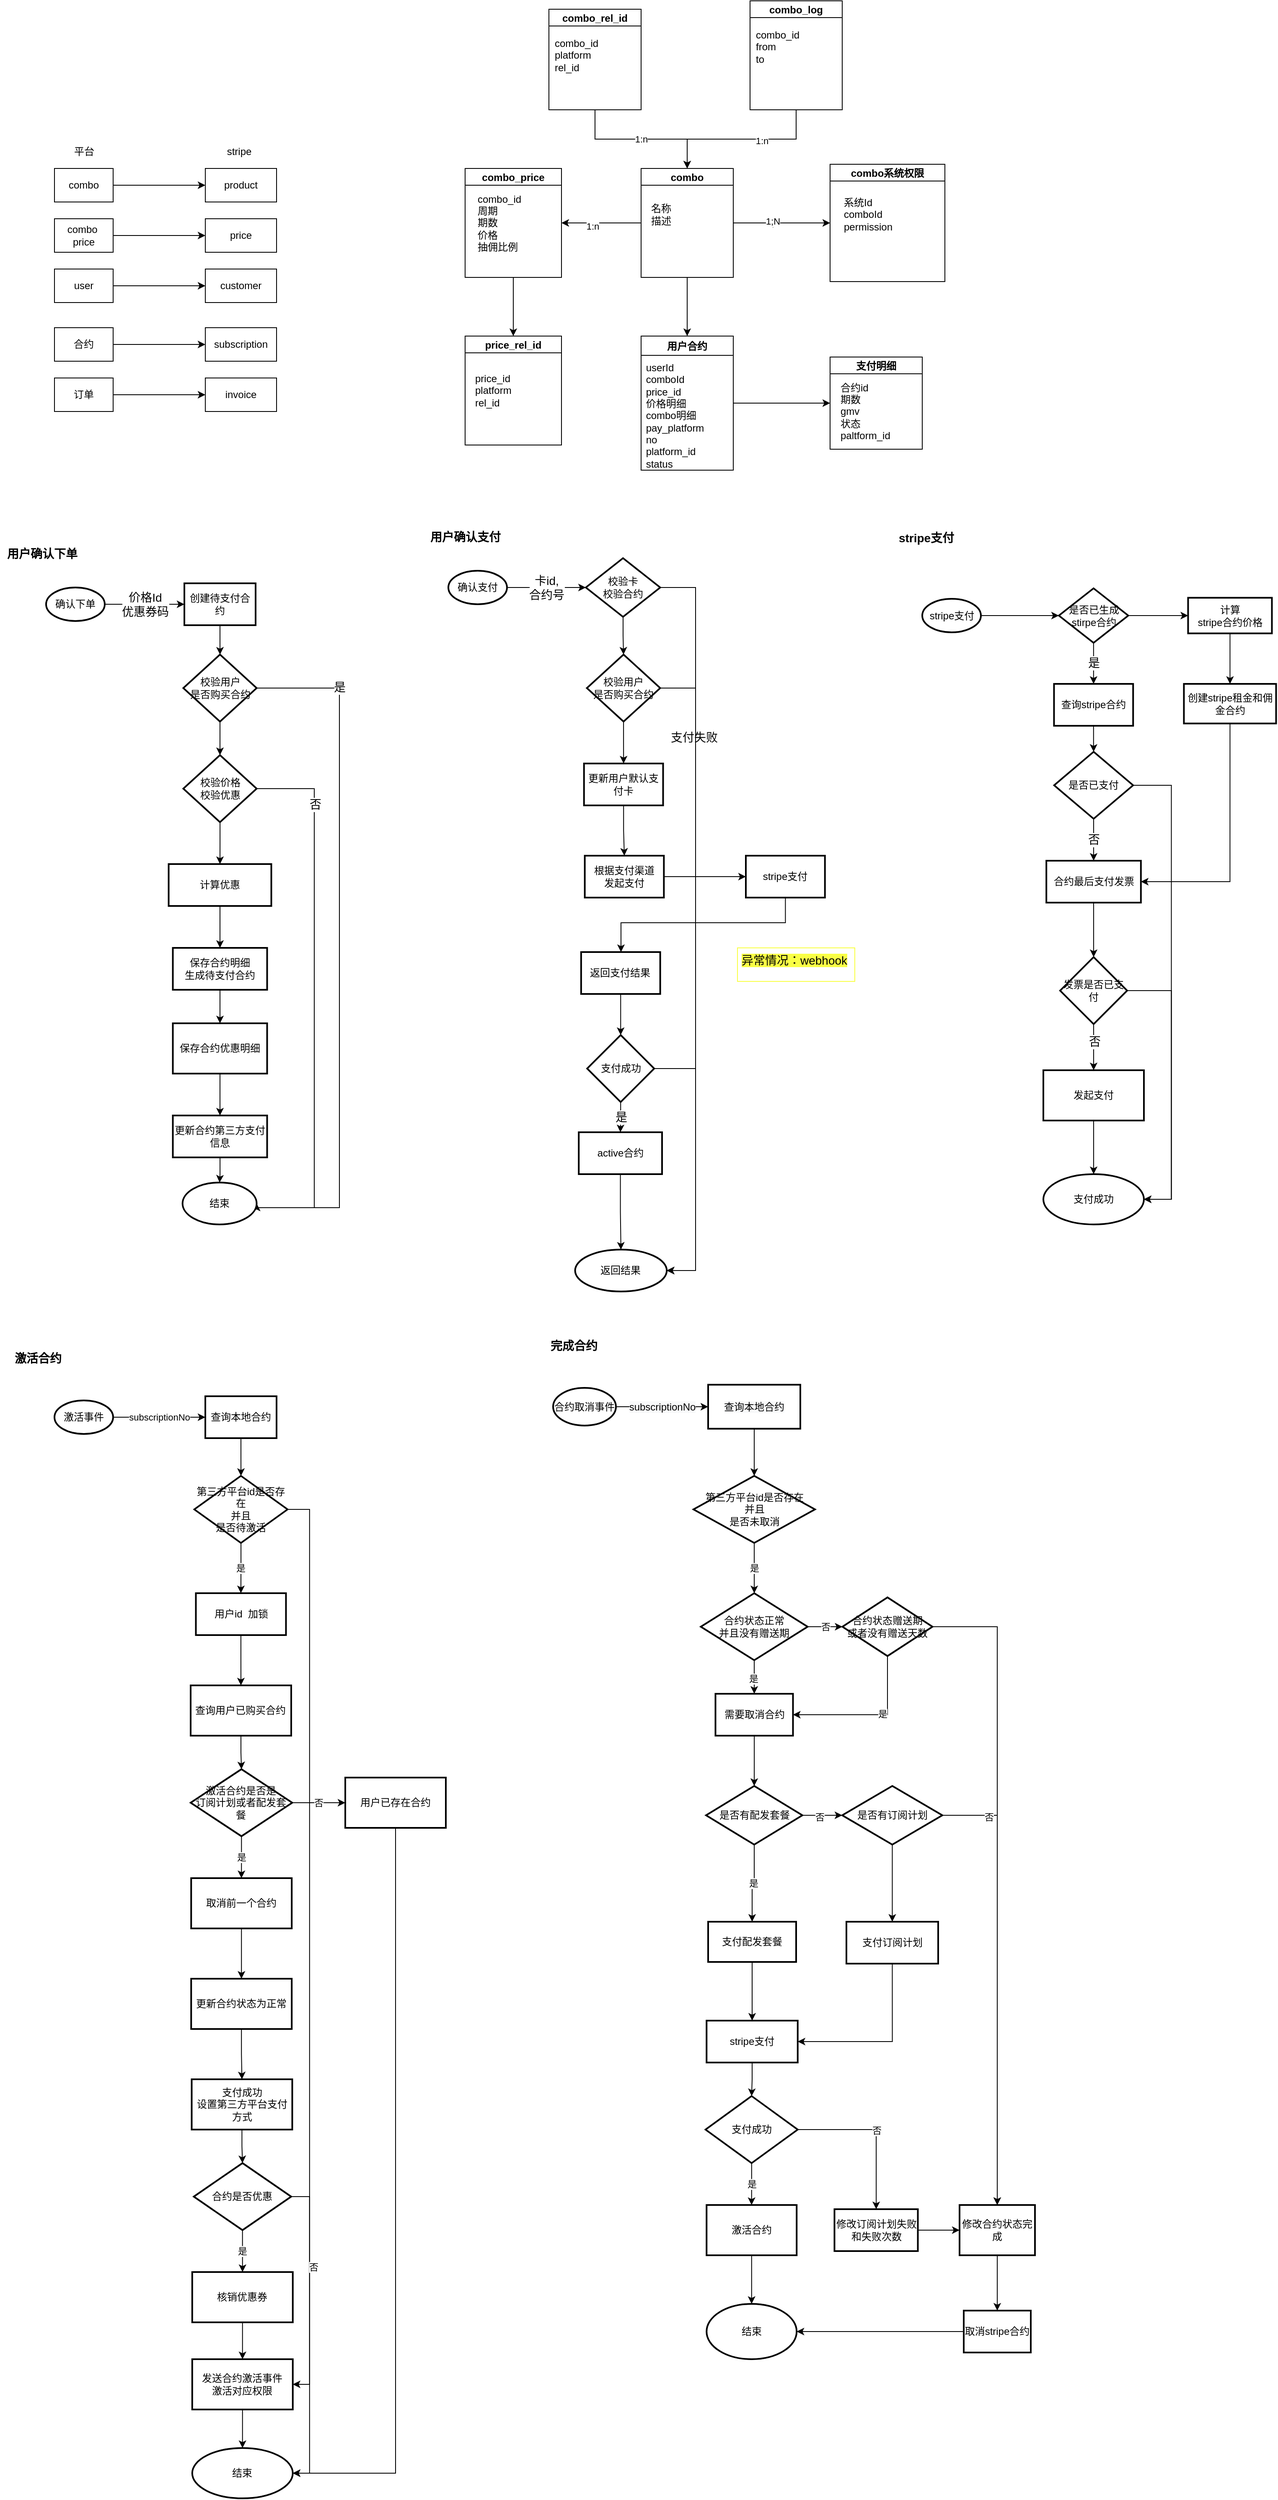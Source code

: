 <mxfile version="15.9.1" type="github">
  <diagram id="LnCz9KPRiTmUn6ycoiQr" name="Page-1">
    <mxGraphModel dx="2702" dy="1973" grid="1" gridSize="10" guides="1" tooltips="1" connect="1" arrows="1" fold="1" page="1" pageScale="1" pageWidth="827" pageHeight="1169" math="0" shadow="0">
      <root>
        <mxCell id="0" />
        <mxCell id="1" parent="0" />
        <mxCell id="yjKaeug779dqm2-OnKIs-48" style="edgeStyle=orthogonalEdgeStyle;rounded=0;orthogonalLoop=1;jettySize=auto;html=1;exitX=1;exitY=0.5;exitDx=0;exitDy=0;entryX=0;entryY=0.5;entryDx=0;entryDy=0;" parent="1" source="sVvuRPS51YxR54ulRC8M-2" target="sVvuRPS51YxR54ulRC8M-5" edge="1">
          <mxGeometry relative="1" as="geometry" />
        </mxCell>
        <mxCell id="sVvuRPS51YxR54ulRC8M-2" value="用户合约" style="swimlane;" parent="1" vertex="1">
          <mxGeometry x="-60" y="-690" width="110" height="160" as="geometry" />
        </mxCell>
        <mxCell id="yjKaeug779dqm2-OnKIs-6" value="&lt;div style=&quot;text-align: left&quot;&gt;&lt;span&gt;userId&lt;/span&gt;&lt;/div&gt;&lt;div style=&quot;text-align: left&quot;&gt;&lt;span&gt;comboId&lt;/span&gt;&lt;/div&gt;&lt;div style=&quot;text-align: left&quot;&gt;&lt;span&gt;price_id&lt;/span&gt;&lt;/div&gt;&lt;div style=&quot;text-align: left&quot;&gt;&lt;span&gt;价格明细&lt;/span&gt;&lt;/div&gt;&lt;div style=&quot;text-align: left&quot;&gt;combo明细&lt;br&gt;pay_platform&lt;br&gt;no&lt;br&gt;platform_id&lt;br&gt;status&lt;/div&gt;" style="text;html=1;align=center;verticalAlign=middle;resizable=0;points=[];autosize=1;strokeColor=none;" parent="sVvuRPS51YxR54ulRC8M-2" vertex="1">
          <mxGeometry y="30" width="80" height="130" as="geometry" />
        </mxCell>
        <mxCell id="sVvuRPS51YxR54ulRC8M-3" value="combo系统权限" style="swimlane;startSize=20;" parent="1" vertex="1">
          <mxGeometry x="165.5" y="-895" width="137" height="140" as="geometry" />
        </mxCell>
        <mxCell id="yjKaeug779dqm2-OnKIs-5" value="系统Id&lt;br&gt;comboId&lt;br&gt;permission" style="text;html=1;align=left;verticalAlign=middle;resizable=0;points=[];autosize=1;strokeColor=none;" parent="sVvuRPS51YxR54ulRC8M-3" vertex="1">
          <mxGeometry x="14.5" y="35" width="70" height="50" as="geometry" />
        </mxCell>
        <mxCell id="yjKaeug779dqm2-OnKIs-47" style="edgeStyle=orthogonalEdgeStyle;rounded=0;orthogonalLoop=1;jettySize=auto;html=1;exitX=1;exitY=0.5;exitDx=0;exitDy=0;entryX=0;entryY=0.5;entryDx=0;entryDy=0;" parent="1" source="sVvuRPS51YxR54ulRC8M-4" target="sVvuRPS51YxR54ulRC8M-3" edge="1">
          <mxGeometry relative="1" as="geometry" />
        </mxCell>
        <mxCell id="yjKaeug779dqm2-OnKIs-63" value="1;1" style="edgeLabel;html=1;align=center;verticalAlign=middle;resizable=0;points=[];" parent="yjKaeug779dqm2-OnKIs-47" vertex="1" connectable="0">
          <mxGeometry x="-0.186" relative="1" as="geometry">
            <mxPoint as="offset" />
          </mxGeometry>
        </mxCell>
        <mxCell id="yjKaeug779dqm2-OnKIs-64" value="1;N" style="edgeLabel;html=1;align=center;verticalAlign=middle;resizable=0;points=[];" parent="yjKaeug779dqm2-OnKIs-47" vertex="1" connectable="0">
          <mxGeometry x="-0.186" y="2" relative="1" as="geometry">
            <mxPoint as="offset" />
          </mxGeometry>
        </mxCell>
        <mxCell id="yjKaeug779dqm2-OnKIs-49" style="edgeStyle=orthogonalEdgeStyle;rounded=0;orthogonalLoop=1;jettySize=auto;html=1;" parent="1" source="sVvuRPS51YxR54ulRC8M-4" target="sVvuRPS51YxR54ulRC8M-2" edge="1">
          <mxGeometry relative="1" as="geometry" />
        </mxCell>
        <mxCell id="yjKaeug779dqm2-OnKIs-50" style="edgeStyle=orthogonalEdgeStyle;rounded=0;orthogonalLoop=1;jettySize=auto;html=1;entryX=1;entryY=0.5;entryDx=0;entryDy=0;" parent="1" source="sVvuRPS51YxR54ulRC8M-4" target="yjKaeug779dqm2-OnKIs-8" edge="1">
          <mxGeometry relative="1" as="geometry" />
        </mxCell>
        <mxCell id="yjKaeug779dqm2-OnKIs-51" value="1:n" style="edgeLabel;html=1;align=center;verticalAlign=middle;resizable=0;points=[];" parent="yjKaeug779dqm2-OnKIs-50" vertex="1" connectable="0">
          <mxGeometry x="0.221" y="4" relative="1" as="geometry">
            <mxPoint as="offset" />
          </mxGeometry>
        </mxCell>
        <mxCell id="sVvuRPS51YxR54ulRC8M-4" value="combo" style="swimlane;startSize=20;" parent="1" vertex="1">
          <mxGeometry x="-60" y="-890" width="110" height="130" as="geometry" />
        </mxCell>
        <mxCell id="yjKaeug779dqm2-OnKIs-2" value="名称&lt;br&gt;描述&lt;br&gt;" style="text;html=1;align=left;verticalAlign=middle;resizable=0;points=[];autosize=1;strokeColor=none;" parent="sVvuRPS51YxR54ulRC8M-4" vertex="1">
          <mxGeometry x="10" y="40" width="40" height="30" as="geometry" />
        </mxCell>
        <mxCell id="sVvuRPS51YxR54ulRC8M-5" value="支付明细" style="swimlane;startSize=20;" parent="1" vertex="1">
          <mxGeometry x="165.5" y="-665" width="110" height="110" as="geometry" />
        </mxCell>
        <mxCell id="yjKaeug779dqm2-OnKIs-10" value="合约id&lt;br&gt;期数&lt;br&gt;gmv&lt;br&gt;状态&lt;br&gt;paltform_id" style="text;html=1;align=left;verticalAlign=middle;resizable=0;points=[];autosize=1;strokeColor=none;" parent="sVvuRPS51YxR54ulRC8M-5" vertex="1">
          <mxGeometry x="10" y="25" width="70" height="80" as="geometry" />
        </mxCell>
        <mxCell id="yjKaeug779dqm2-OnKIs-57" style="edgeStyle=orthogonalEdgeStyle;rounded=0;orthogonalLoop=1;jettySize=auto;html=1;entryX=0.5;entryY=0;entryDx=0;entryDy=0;" parent="1" source="yjKaeug779dqm2-OnKIs-8" target="yjKaeug779dqm2-OnKIs-52" edge="1">
          <mxGeometry relative="1" as="geometry" />
        </mxCell>
        <mxCell id="yjKaeug779dqm2-OnKIs-8" value="combo_price" style="swimlane;startSize=20;" parent="1" vertex="1">
          <mxGeometry x="-270" y="-890" width="115" height="130" as="geometry" />
        </mxCell>
        <mxCell id="yjKaeug779dqm2-OnKIs-9" value="combo_id&lt;br&gt;周期&lt;br&gt;期数&lt;br&gt;价格&lt;br&gt;抽佣比例&lt;br&gt;" style="text;html=1;align=left;verticalAlign=middle;resizable=0;points=[];autosize=1;strokeColor=none;" parent="yjKaeug779dqm2-OnKIs-8" vertex="1">
          <mxGeometry x="12.5" y="25" width="70" height="80" as="geometry" />
        </mxCell>
        <mxCell id="yjKaeug779dqm2-OnKIs-29" value="" style="edgeStyle=orthogonalEdgeStyle;rounded=0;orthogonalLoop=1;jettySize=auto;html=1;" parent="1" source="yjKaeug779dqm2-OnKIs-27" target="yjKaeug779dqm2-OnKIs-28" edge="1">
          <mxGeometry relative="1" as="geometry" />
        </mxCell>
        <mxCell id="yjKaeug779dqm2-OnKIs-27" value="combo" style="whiteSpace=wrap;html=1;" parent="1" vertex="1">
          <mxGeometry x="-760" y="-890" width="70" height="40" as="geometry" />
        </mxCell>
        <mxCell id="yjKaeug779dqm2-OnKIs-28" value="product" style="whiteSpace=wrap;html=1;" parent="1" vertex="1">
          <mxGeometry x="-580" y="-890" width="85" height="40" as="geometry" />
        </mxCell>
        <mxCell id="yjKaeug779dqm2-OnKIs-30" value="" style="edgeStyle=orthogonalEdgeStyle;rounded=0;orthogonalLoop=1;jettySize=auto;html=1;" parent="1" source="yjKaeug779dqm2-OnKIs-31" target="yjKaeug779dqm2-OnKIs-32" edge="1">
          <mxGeometry relative="1" as="geometry" />
        </mxCell>
        <mxCell id="yjKaeug779dqm2-OnKIs-31" value="combo&amp;nbsp; price" style="whiteSpace=wrap;html=1;" parent="1" vertex="1">
          <mxGeometry x="-760" y="-830" width="70" height="40" as="geometry" />
        </mxCell>
        <mxCell id="yjKaeug779dqm2-OnKIs-32" value="price" style="whiteSpace=wrap;html=1;" parent="1" vertex="1">
          <mxGeometry x="-580" y="-830" width="85" height="40" as="geometry" />
        </mxCell>
        <mxCell id="yjKaeug779dqm2-OnKIs-33" value="" style="edgeStyle=orthogonalEdgeStyle;rounded=0;orthogonalLoop=1;jettySize=auto;html=1;" parent="1" source="yjKaeug779dqm2-OnKIs-34" target="yjKaeug779dqm2-OnKIs-35" edge="1">
          <mxGeometry relative="1" as="geometry" />
        </mxCell>
        <mxCell id="yjKaeug779dqm2-OnKIs-34" value="user" style="whiteSpace=wrap;html=1;" parent="1" vertex="1">
          <mxGeometry x="-760" y="-770" width="70" height="40" as="geometry" />
        </mxCell>
        <mxCell id="yjKaeug779dqm2-OnKIs-35" value="customer" style="whiteSpace=wrap;html=1;" parent="1" vertex="1">
          <mxGeometry x="-580" y="-770" width="85" height="40" as="geometry" />
        </mxCell>
        <mxCell id="yjKaeug779dqm2-OnKIs-36" value="" style="edgeStyle=orthogonalEdgeStyle;rounded=0;orthogonalLoop=1;jettySize=auto;html=1;" parent="1" source="yjKaeug779dqm2-OnKIs-37" target="yjKaeug779dqm2-OnKIs-38" edge="1">
          <mxGeometry relative="1" as="geometry" />
        </mxCell>
        <mxCell id="yjKaeug779dqm2-OnKIs-37" value="合约" style="whiteSpace=wrap;html=1;" parent="1" vertex="1">
          <mxGeometry x="-760" y="-700" width="70" height="40" as="geometry" />
        </mxCell>
        <mxCell id="yjKaeug779dqm2-OnKIs-38" value="subscription" style="whiteSpace=wrap;html=1;" parent="1" vertex="1">
          <mxGeometry x="-580" y="-700" width="85" height="40" as="geometry" />
        </mxCell>
        <mxCell id="yjKaeug779dqm2-OnKIs-39" value="" style="edgeStyle=orthogonalEdgeStyle;rounded=0;orthogonalLoop=1;jettySize=auto;html=1;" parent="1" source="yjKaeug779dqm2-OnKIs-40" target="yjKaeug779dqm2-OnKIs-41" edge="1">
          <mxGeometry relative="1" as="geometry" />
        </mxCell>
        <mxCell id="yjKaeug779dqm2-OnKIs-40" value="订单" style="whiteSpace=wrap;html=1;" parent="1" vertex="1">
          <mxGeometry x="-760" y="-640" width="70" height="40" as="geometry" />
        </mxCell>
        <mxCell id="yjKaeug779dqm2-OnKIs-41" value="invoice" style="whiteSpace=wrap;html=1;" parent="1" vertex="1">
          <mxGeometry x="-580" y="-640" width="85" height="40" as="geometry" />
        </mxCell>
        <mxCell id="yjKaeug779dqm2-OnKIs-42" value="平台" style="text;html=1;align=center;verticalAlign=middle;resizable=0;points=[];autosize=1;strokeColor=none;" parent="1" vertex="1">
          <mxGeometry x="-745" y="-920" width="40" height="20" as="geometry" />
        </mxCell>
        <mxCell id="yjKaeug779dqm2-OnKIs-43" value="stripe" style="text;html=1;align=center;verticalAlign=middle;resizable=0;points=[];autosize=1;strokeColor=none;" parent="1" vertex="1">
          <mxGeometry x="-560" y="-920" width="40" height="20" as="geometry" />
        </mxCell>
        <mxCell id="yjKaeug779dqm2-OnKIs-52" value="price_rel_id" style="swimlane;startSize=20;" parent="1" vertex="1">
          <mxGeometry x="-270" y="-690" width="115" height="130" as="geometry" />
        </mxCell>
        <mxCell id="yjKaeug779dqm2-OnKIs-53" value="price_id&lt;br&gt;platform&lt;br&gt;rel_id" style="text;html=1;align=left;verticalAlign=middle;resizable=0;points=[];autosize=1;strokeColor=none;" parent="yjKaeug779dqm2-OnKIs-52" vertex="1">
          <mxGeometry x="10" y="40" width="60" height="50" as="geometry" />
        </mxCell>
        <mxCell id="yjKaeug779dqm2-OnKIs-58" value="1:n" style="edgeStyle=orthogonalEdgeStyle;rounded=0;orthogonalLoop=1;jettySize=auto;html=1;exitX=0.5;exitY=1;exitDx=0;exitDy=0;entryX=0.5;entryY=0;entryDx=0;entryDy=0;" parent="1" source="yjKaeug779dqm2-OnKIs-54" target="sVvuRPS51YxR54ulRC8M-4" edge="1">
          <mxGeometry relative="1" as="geometry" />
        </mxCell>
        <mxCell id="yjKaeug779dqm2-OnKIs-54" value="combo_rel_id" style="swimlane;startSize=20;" parent="1" vertex="1">
          <mxGeometry x="-170" y="-1080" width="110" height="120" as="geometry" />
        </mxCell>
        <mxCell id="yjKaeug779dqm2-OnKIs-55" value="combo_id&lt;br&gt;platform&lt;br&gt;rel_id" style="text;html=1;align=left;verticalAlign=middle;resizable=0;points=[];autosize=1;strokeColor=none;" parent="yjKaeug779dqm2-OnKIs-54" vertex="1">
          <mxGeometry x="5" y="30" width="70" height="50" as="geometry" />
        </mxCell>
        <mxCell id="yjKaeug779dqm2-OnKIs-61" style="edgeStyle=orthogonalEdgeStyle;rounded=0;orthogonalLoop=1;jettySize=auto;html=1;exitX=0.5;exitY=1;exitDx=0;exitDy=0;entryX=0.5;entryY=0;entryDx=0;entryDy=0;" parent="1" source="yjKaeug779dqm2-OnKIs-59" target="sVvuRPS51YxR54ulRC8M-4" edge="1">
          <mxGeometry relative="1" as="geometry" />
        </mxCell>
        <mxCell id="yjKaeug779dqm2-OnKIs-62" value="1:n" style="edgeLabel;html=1;align=center;verticalAlign=middle;resizable=0;points=[];" parent="yjKaeug779dqm2-OnKIs-61" vertex="1" connectable="0">
          <mxGeometry x="-0.24" y="2" relative="1" as="geometry">
            <mxPoint as="offset" />
          </mxGeometry>
        </mxCell>
        <mxCell id="yjKaeug779dqm2-OnKIs-59" value="combo_log" style="swimlane;startSize=20;" parent="1" vertex="1">
          <mxGeometry x="70" y="-1090" width="110" height="130" as="geometry" />
        </mxCell>
        <mxCell id="yjKaeug779dqm2-OnKIs-60" value="combo_id&lt;br&gt;from&lt;br&gt;to" style="text;html=1;align=left;verticalAlign=middle;resizable=0;points=[];autosize=1;strokeColor=none;" parent="yjKaeug779dqm2-OnKIs-59" vertex="1">
          <mxGeometry x="5" y="30" width="70" height="50" as="geometry" />
        </mxCell>
        <mxCell id="gQ9e6RJ-nowYOAhNkG7h-9" value="价格Id&lt;br&gt;优惠券码" style="edgeStyle=orthogonalEdgeStyle;rounded=0;orthogonalLoop=1;jettySize=auto;html=1;fontSize=14;" parent="1" source="gQ9e6RJ-nowYOAhNkG7h-2" target="gQ9e6RJ-nowYOAhNkG7h-8" edge="1">
          <mxGeometry relative="1" as="geometry" />
        </mxCell>
        <mxCell id="gQ9e6RJ-nowYOAhNkG7h-2" value="确认下单" style="strokeWidth=2;html=1;shape=mxgraph.flowchart.start_1;whiteSpace=wrap;direction=west;" parent="1" vertex="1">
          <mxGeometry x="-770" y="-390" width="70" height="40" as="geometry" />
        </mxCell>
        <mxCell id="gQ9e6RJ-nowYOAhNkG7h-3" value="&lt;b&gt;&lt;font style=&quot;font-size: 14px&quot;&gt;用户确认下单&lt;/font&gt;&lt;/b&gt;" style="text;html=1;align=center;verticalAlign=middle;resizable=0;points=[];autosize=1;strokeColor=none;fillColor=none;" parent="1" vertex="1">
          <mxGeometry x="-825" y="-440" width="100" height="20" as="geometry" />
        </mxCell>
        <mxCell id="gQ9e6RJ-nowYOAhNkG7h-11" value="" style="edgeStyle=orthogonalEdgeStyle;rounded=0;orthogonalLoop=1;jettySize=auto;html=1;fontSize=14;" parent="1" source="gQ9e6RJ-nowYOAhNkG7h-8" target="gQ9e6RJ-nowYOAhNkG7h-10" edge="1">
          <mxGeometry relative="1" as="geometry" />
        </mxCell>
        <mxCell id="gQ9e6RJ-nowYOAhNkG7h-8" value="创建待支付合约" style="whiteSpace=wrap;html=1;strokeWidth=2;" parent="1" vertex="1">
          <mxGeometry x="-605" y="-395" width="85" height="50" as="geometry" />
        </mxCell>
        <mxCell id="gQ9e6RJ-nowYOAhNkG7h-23" value="" style="edgeStyle=orthogonalEdgeStyle;rounded=0;orthogonalLoop=1;jettySize=auto;html=1;fontSize=14;" parent="1" source="gQ9e6RJ-nowYOAhNkG7h-10" target="gQ9e6RJ-nowYOAhNkG7h-22" edge="1">
          <mxGeometry relative="1" as="geometry" />
        </mxCell>
        <mxCell id="gQ9e6RJ-nowYOAhNkG7h-51" style="edgeStyle=orthogonalEdgeStyle;rounded=0;orthogonalLoop=1;jettySize=auto;html=1;exitX=1;exitY=0.5;exitDx=0;exitDy=0;entryX=1;entryY=0.5;entryDx=0;entryDy=0;fontSize=14;" parent="1" source="gQ9e6RJ-nowYOAhNkG7h-10" target="gQ9e6RJ-nowYOAhNkG7h-40" edge="1">
          <mxGeometry relative="1" as="geometry">
            <Array as="points">
              <mxPoint x="-420" y="-270" />
              <mxPoint x="-420" y="350" />
            </Array>
          </mxGeometry>
        </mxCell>
        <mxCell id="gQ9e6RJ-nowYOAhNkG7h-52" value="是" style="edgeLabel;html=1;align=center;verticalAlign=middle;resizable=0;points=[];fontSize=14;" parent="gQ9e6RJ-nowYOAhNkG7h-51" vertex="1" connectable="0">
          <mxGeometry x="-0.762" y="1" relative="1" as="geometry">
            <mxPoint as="offset" />
          </mxGeometry>
        </mxCell>
        <mxCell id="gQ9e6RJ-nowYOAhNkG7h-10" value="校验用户&lt;br&gt;是否购买合约" style="rhombus;whiteSpace=wrap;html=1;strokeWidth=2;" parent="1" vertex="1">
          <mxGeometry x="-606.25" y="-310" width="87.5" height="80" as="geometry" />
        </mxCell>
        <mxCell id="gQ9e6RJ-nowYOAhNkG7h-24" style="edgeStyle=orthogonalEdgeStyle;rounded=0;orthogonalLoop=1;jettySize=auto;html=1;exitX=1;exitY=0.5;exitDx=0;exitDy=0;entryX=1;entryY=0.5;entryDx=0;entryDy=0;fontSize=14;" parent="1" source="gQ9e6RJ-nowYOAhNkG7h-22" target="gQ9e6RJ-nowYOAhNkG7h-40" edge="1">
          <mxGeometry relative="1" as="geometry">
            <Array as="points">
              <mxPoint x="-450" y="-150" />
              <mxPoint x="-450" y="350" />
            </Array>
          </mxGeometry>
        </mxCell>
        <mxCell id="gQ9e6RJ-nowYOAhNkG7h-25" value="否" style="edgeLabel;html=1;align=center;verticalAlign=middle;resizable=0;points=[];fontSize=14;" parent="gQ9e6RJ-nowYOAhNkG7h-24" vertex="1" connectable="0">
          <mxGeometry x="-0.728" y="1" relative="1" as="geometry">
            <mxPoint as="offset" />
          </mxGeometry>
        </mxCell>
        <mxCell id="gQ9e6RJ-nowYOAhNkG7h-27" value="" style="edgeStyle=orthogonalEdgeStyle;rounded=0;orthogonalLoop=1;jettySize=auto;html=1;fontSize=14;entryX=0.5;entryY=0;entryDx=0;entryDy=0;" parent="1" source="gQ9e6RJ-nowYOAhNkG7h-22" target="gQ9e6RJ-nowYOAhNkG7h-30" edge="1">
          <mxGeometry relative="1" as="geometry">
            <mxPoint x="-562.4" y="-79.909" as="targetPoint" />
          </mxGeometry>
        </mxCell>
        <mxCell id="gQ9e6RJ-nowYOAhNkG7h-22" value="校验价格&lt;br&gt;校验优惠" style="rhombus;whiteSpace=wrap;html=1;strokeWidth=2;" parent="1" vertex="1">
          <mxGeometry x="-606.25" y="-190" width="87.5" height="80" as="geometry" />
        </mxCell>
        <mxCell id="gQ9e6RJ-nowYOAhNkG7h-33" value="" style="edgeStyle=orthogonalEdgeStyle;rounded=0;orthogonalLoop=1;jettySize=auto;html=1;fontSize=14;" parent="1" source="gQ9e6RJ-nowYOAhNkG7h-30" target="gQ9e6RJ-nowYOAhNkG7h-32" edge="1">
          <mxGeometry relative="1" as="geometry" />
        </mxCell>
        <mxCell id="gQ9e6RJ-nowYOAhNkG7h-30" value="计算优惠" style="whiteSpace=wrap;html=1;strokeWidth=2;" parent="1" vertex="1">
          <mxGeometry x="-623.75" y="-60" width="122.5" height="50" as="geometry" />
        </mxCell>
        <mxCell id="gQ9e6RJ-nowYOAhNkG7h-35" value="" style="edgeStyle=orthogonalEdgeStyle;rounded=0;orthogonalLoop=1;jettySize=auto;html=1;fontSize=14;" parent="1" source="gQ9e6RJ-nowYOAhNkG7h-32" target="gQ9e6RJ-nowYOAhNkG7h-34" edge="1">
          <mxGeometry relative="1" as="geometry" />
        </mxCell>
        <mxCell id="gQ9e6RJ-nowYOAhNkG7h-32" value="保存合约明细&lt;br&gt;生成待支付合约" style="whiteSpace=wrap;html=1;strokeWidth=2;" parent="1" vertex="1">
          <mxGeometry x="-618.75" y="40" width="112.5" height="50" as="geometry" />
        </mxCell>
        <mxCell id="gQ9e6RJ-nowYOAhNkG7h-44" style="edgeStyle=orthogonalEdgeStyle;rounded=0;orthogonalLoop=1;jettySize=auto;html=1;fontSize=14;" parent="1" source="gQ9e6RJ-nowYOAhNkG7h-34" target="gQ9e6RJ-nowYOAhNkG7h-38" edge="1">
          <mxGeometry relative="1" as="geometry" />
        </mxCell>
        <mxCell id="gQ9e6RJ-nowYOAhNkG7h-34" value="保存合约优惠明细" style="whiteSpace=wrap;html=1;strokeWidth=2;" parent="1" vertex="1">
          <mxGeometry x="-618.75" y="130" width="112.5" height="60" as="geometry" />
        </mxCell>
        <mxCell id="gQ9e6RJ-nowYOAhNkG7h-41" value="" style="edgeStyle=orthogonalEdgeStyle;rounded=0;orthogonalLoop=1;jettySize=auto;html=1;fontSize=14;" parent="1" source="gQ9e6RJ-nowYOAhNkG7h-38" target="gQ9e6RJ-nowYOAhNkG7h-40" edge="1">
          <mxGeometry relative="1" as="geometry" />
        </mxCell>
        <mxCell id="gQ9e6RJ-nowYOAhNkG7h-38" value="更新合约第三方支付信息" style="whiteSpace=wrap;html=1;strokeWidth=2;" parent="1" vertex="1">
          <mxGeometry x="-618.75" y="240" width="112.5" height="50" as="geometry" />
        </mxCell>
        <mxCell id="gQ9e6RJ-nowYOAhNkG7h-40" value="结束" style="ellipse;whiteSpace=wrap;html=1;strokeWidth=2;" parent="1" vertex="1">
          <mxGeometry x="-607.19" y="320" width="88.44" height="50" as="geometry" />
        </mxCell>
        <mxCell id="gQ9e6RJ-nowYOAhNkG7h-45" value="&lt;b&gt;&lt;font style=&quot;font-size: 14px&quot;&gt;用户确认支付&lt;/font&gt;&lt;/b&gt;" style="text;html=1;align=center;verticalAlign=middle;resizable=0;points=[];autosize=1;strokeColor=none;fillColor=none;" parent="1" vertex="1">
          <mxGeometry x="-320" y="-460" width="100" height="20" as="geometry" />
        </mxCell>
        <mxCell id="gQ9e6RJ-nowYOAhNkG7h-48" value="卡id,&lt;br&gt;合约号" style="edgeStyle=orthogonalEdgeStyle;rounded=0;orthogonalLoop=1;jettySize=auto;html=1;fontSize=14;" parent="1" source="gQ9e6RJ-nowYOAhNkG7h-46" target="gQ9e6RJ-nowYOAhNkG7h-47" edge="1">
          <mxGeometry relative="1" as="geometry" />
        </mxCell>
        <mxCell id="gQ9e6RJ-nowYOAhNkG7h-46" value="确认支付" style="strokeWidth=2;html=1;shape=mxgraph.flowchart.start_1;whiteSpace=wrap;direction=west;" parent="1" vertex="1">
          <mxGeometry x="-290" y="-410" width="70" height="40" as="geometry" />
        </mxCell>
        <mxCell id="gQ9e6RJ-nowYOAhNkG7h-106" value="" style="edgeStyle=orthogonalEdgeStyle;rounded=0;orthogonalLoop=1;jettySize=auto;html=1;fontSize=14;" parent="1" source="gQ9e6RJ-nowYOAhNkG7h-47" target="gQ9e6RJ-nowYOAhNkG7h-55" edge="1">
          <mxGeometry relative="1" as="geometry" />
        </mxCell>
        <mxCell id="gQ9e6RJ-nowYOAhNkG7h-121" style="edgeStyle=orthogonalEdgeStyle;rounded=0;orthogonalLoop=1;jettySize=auto;html=1;exitX=1;exitY=0.5;exitDx=0;exitDy=0;entryX=1;entryY=0.5;entryDx=0;entryDy=0;fontSize=14;" parent="1" source="gQ9e6RJ-nowYOAhNkG7h-47" target="gQ9e6RJ-nowYOAhNkG7h-116" edge="1">
          <mxGeometry relative="1" as="geometry">
            <Array as="points">
              <mxPoint x="5" y="-390" />
              <mxPoint x="5" y="425" />
            </Array>
          </mxGeometry>
        </mxCell>
        <mxCell id="gQ9e6RJ-nowYOAhNkG7h-122" value="支付失败" style="edgeLabel;html=1;align=center;verticalAlign=middle;resizable=0;points=[];fontSize=14;" parent="gQ9e6RJ-nowYOAhNkG7h-121" vertex="1" connectable="0">
          <mxGeometry x="-0.505" y="-2" relative="1" as="geometry">
            <mxPoint as="offset" />
          </mxGeometry>
        </mxCell>
        <mxCell id="gQ9e6RJ-nowYOAhNkG7h-47" value="校验卡&lt;br&gt;校验合约" style="rhombus;whiteSpace=wrap;html=1;strokeWidth=2;" parent="1" vertex="1">
          <mxGeometry x="-125.94" y="-425" width="88.75" height="70" as="geometry" />
        </mxCell>
        <mxCell id="gQ9e6RJ-nowYOAhNkG7h-57" value="" style="edgeStyle=orthogonalEdgeStyle;rounded=0;orthogonalLoop=1;jettySize=auto;html=1;fontSize=14;" parent="1" source="gQ9e6RJ-nowYOAhNkG7h-53" target="gQ9e6RJ-nowYOAhNkG7h-56" edge="1">
          <mxGeometry relative="1" as="geometry" />
        </mxCell>
        <mxCell id="gQ9e6RJ-nowYOAhNkG7h-53" value="更新用户默认支付卡" style="whiteSpace=wrap;html=1;strokeWidth=2;" parent="1" vertex="1">
          <mxGeometry x="-128.13" y="-180" width="94.38" height="50" as="geometry" />
        </mxCell>
        <mxCell id="gQ9e6RJ-nowYOAhNkG7h-107" value="" style="edgeStyle=orthogonalEdgeStyle;rounded=0;orthogonalLoop=1;jettySize=auto;html=1;fontSize=14;" parent="1" source="gQ9e6RJ-nowYOAhNkG7h-55" target="gQ9e6RJ-nowYOAhNkG7h-53" edge="1">
          <mxGeometry relative="1" as="geometry" />
        </mxCell>
        <mxCell id="gQ9e6RJ-nowYOAhNkG7h-123" style="edgeStyle=orthogonalEdgeStyle;rounded=0;orthogonalLoop=1;jettySize=auto;html=1;exitX=1;exitY=0.5;exitDx=0;exitDy=0;entryX=1;entryY=0.5;entryDx=0;entryDy=0;fontSize=14;" parent="1" source="gQ9e6RJ-nowYOAhNkG7h-55" target="gQ9e6RJ-nowYOAhNkG7h-116" edge="1">
          <mxGeometry relative="1" as="geometry">
            <Array as="points">
              <mxPoint x="5" y="-270" />
              <mxPoint x="5" y="425" />
            </Array>
          </mxGeometry>
        </mxCell>
        <mxCell id="gQ9e6RJ-nowYOAhNkG7h-55" value="校验用户&lt;br&gt;是否购买合约" style="rhombus;whiteSpace=wrap;html=1;strokeWidth=2;" parent="1" vertex="1">
          <mxGeometry x="-124.69" y="-310" width="87.5" height="80" as="geometry" />
        </mxCell>
        <mxCell id="gQ9e6RJ-nowYOAhNkG7h-63" value="" style="edgeStyle=orthogonalEdgeStyle;rounded=0;orthogonalLoop=1;jettySize=auto;html=1;fontSize=14;entryX=0;entryY=0.5;entryDx=0;entryDy=0;" parent="1" source="gQ9e6RJ-nowYOAhNkG7h-56" target="gQ9e6RJ-nowYOAhNkG7h-58" edge="1">
          <mxGeometry relative="1" as="geometry">
            <mxPoint x="45" y="-45" as="targetPoint" />
          </mxGeometry>
        </mxCell>
        <mxCell id="gQ9e6RJ-nowYOAhNkG7h-56" value="根据支付渠道&lt;br&gt;发起支付" style="whiteSpace=wrap;html=1;strokeWidth=2;" parent="1" vertex="1">
          <mxGeometry x="-127.19" y="-70" width="94.38" height="50" as="geometry" />
        </mxCell>
        <mxCell id="gQ9e6RJ-nowYOAhNkG7h-109" value="" style="edgeStyle=orthogonalEdgeStyle;rounded=0;orthogonalLoop=1;jettySize=auto;html=1;fontSize=14;" parent="1" source="gQ9e6RJ-nowYOAhNkG7h-58" target="gQ9e6RJ-nowYOAhNkG7h-108" edge="1">
          <mxGeometry relative="1" as="geometry">
            <Array as="points">
              <mxPoint x="112" y="10" />
              <mxPoint x="-84" y="10" />
            </Array>
          </mxGeometry>
        </mxCell>
        <mxCell id="gQ9e6RJ-nowYOAhNkG7h-58" value="stripe支付" style="whiteSpace=wrap;html=1;strokeWidth=2;" parent="1" vertex="1">
          <mxGeometry x="65" y="-70" width="94.38" height="50" as="geometry" />
        </mxCell>
        <mxCell id="gQ9e6RJ-nowYOAhNkG7h-81" value="是" style="edgeStyle=orthogonalEdgeStyle;rounded=0;orthogonalLoop=1;jettySize=auto;html=1;fontSize=14;entryX=0.5;entryY=0;entryDx=0;entryDy=0;" parent="1" source="gQ9e6RJ-nowYOAhNkG7h-76" target="gQ9e6RJ-nowYOAhNkG7h-82" edge="1">
          <mxGeometry relative="1" as="geometry">
            <mxPoint x="479.915" y="-244" as="targetPoint" />
          </mxGeometry>
        </mxCell>
        <mxCell id="gQ9e6RJ-nowYOAhNkG7h-101" value="" style="edgeStyle=orthogonalEdgeStyle;rounded=0;orthogonalLoop=1;jettySize=auto;html=1;fontSize=14;" parent="1" source="gQ9e6RJ-nowYOAhNkG7h-76" target="gQ9e6RJ-nowYOAhNkG7h-100" edge="1">
          <mxGeometry relative="1" as="geometry" />
        </mxCell>
        <mxCell id="gQ9e6RJ-nowYOAhNkG7h-76" value="是否已生成&lt;br&gt;stirpe合约" style="rhombus;whiteSpace=wrap;html=1;strokeWidth=2;" parent="1" vertex="1">
          <mxGeometry x="438.51" y="-389" width="82.81" height="65" as="geometry" />
        </mxCell>
        <mxCell id="gQ9e6RJ-nowYOAhNkG7h-86" value="" style="edgeStyle=orthogonalEdgeStyle;rounded=0;orthogonalLoop=1;jettySize=auto;html=1;fontSize=14;" parent="1" source="gQ9e6RJ-nowYOAhNkG7h-82" target="gQ9e6RJ-nowYOAhNkG7h-85" edge="1">
          <mxGeometry relative="1" as="geometry" />
        </mxCell>
        <mxCell id="gQ9e6RJ-nowYOAhNkG7h-82" value="查询stripe合约" style="whiteSpace=wrap;html=1;strokeWidth=2;" parent="1" vertex="1">
          <mxGeometry x="432.73" y="-275" width="94.38" height="50" as="geometry" />
        </mxCell>
        <mxCell id="gQ9e6RJ-nowYOAhNkG7h-88" value="否" style="edgeStyle=orthogonalEdgeStyle;rounded=0;orthogonalLoop=1;jettySize=auto;html=1;fontSize=14;" parent="1" source="gQ9e6RJ-nowYOAhNkG7h-85" target="gQ9e6RJ-nowYOAhNkG7h-87" edge="1">
          <mxGeometry relative="1" as="geometry" />
        </mxCell>
        <mxCell id="gQ9e6RJ-nowYOAhNkG7h-104" style="edgeStyle=orthogonalEdgeStyle;rounded=0;orthogonalLoop=1;jettySize=auto;html=1;exitX=1;exitY=0.5;exitDx=0;exitDy=0;entryX=1;entryY=0.5;entryDx=0;entryDy=0;fontSize=14;" parent="1" source="gQ9e6RJ-nowYOAhNkG7h-85" edge="1">
          <mxGeometry relative="1" as="geometry">
            <mxPoint x="539.91" y="340" as="targetPoint" />
            <Array as="points">
              <mxPoint x="572.73" y="-154" />
              <mxPoint x="572.73" y="340" />
            </Array>
          </mxGeometry>
        </mxCell>
        <mxCell id="gQ9e6RJ-nowYOAhNkG7h-85" value="是否已支付" style="rhombus;whiteSpace=wrap;html=1;strokeWidth=2;" parent="1" vertex="1">
          <mxGeometry x="432.89" y="-194" width="94.22" height="80" as="geometry" />
        </mxCell>
        <mxCell id="gQ9e6RJ-nowYOAhNkG7h-90" value="" style="edgeStyle=orthogonalEdgeStyle;rounded=0;orthogonalLoop=1;jettySize=auto;html=1;fontSize=14;" parent="1" source="gQ9e6RJ-nowYOAhNkG7h-87" target="gQ9e6RJ-nowYOAhNkG7h-89" edge="1">
          <mxGeometry relative="1" as="geometry" />
        </mxCell>
        <mxCell id="gQ9e6RJ-nowYOAhNkG7h-87" value="合约最后支付发票" style="whiteSpace=wrap;html=1;strokeWidth=2;" parent="1" vertex="1">
          <mxGeometry x="423.59" y="-64" width="112.82" height="50" as="geometry" />
        </mxCell>
        <mxCell id="gQ9e6RJ-nowYOAhNkG7h-92" value="" style="edgeStyle=orthogonalEdgeStyle;rounded=0;orthogonalLoop=1;jettySize=auto;html=1;fontSize=14;" parent="1" source="gQ9e6RJ-nowYOAhNkG7h-89" target="gQ9e6RJ-nowYOAhNkG7h-91" edge="1">
          <mxGeometry relative="1" as="geometry" />
        </mxCell>
        <mxCell id="gQ9e6RJ-nowYOAhNkG7h-93" value="否" style="edgeLabel;html=1;align=center;verticalAlign=middle;resizable=0;points=[];fontSize=14;" parent="gQ9e6RJ-nowYOAhNkG7h-92" vertex="1" connectable="0">
          <mxGeometry x="-0.261" y="1" relative="1" as="geometry">
            <mxPoint as="offset" />
          </mxGeometry>
        </mxCell>
        <mxCell id="gQ9e6RJ-nowYOAhNkG7h-105" style="edgeStyle=orthogonalEdgeStyle;rounded=0;orthogonalLoop=1;jettySize=auto;html=1;fontSize=14;entryX=1;entryY=0.5;entryDx=0;entryDy=0;" parent="1" source="gQ9e6RJ-nowYOAhNkG7h-89" edge="1">
          <mxGeometry relative="1" as="geometry">
            <mxPoint x="539.91" y="340" as="targetPoint" />
            <Array as="points">
              <mxPoint x="572.73" y="91" />
              <mxPoint x="572.73" y="340" />
            </Array>
          </mxGeometry>
        </mxCell>
        <mxCell id="gQ9e6RJ-nowYOAhNkG7h-89" value="发票是否已支付" style="rhombus;whiteSpace=wrap;html=1;strokeWidth=2;" parent="1" vertex="1">
          <mxGeometry x="440" y="51" width="80" height="80" as="geometry" />
        </mxCell>
        <mxCell id="gQ9e6RJ-nowYOAhNkG7h-111" value="" style="edgeStyle=orthogonalEdgeStyle;rounded=0;orthogonalLoop=1;jettySize=auto;html=1;fontSize=14;" parent="1" source="gQ9e6RJ-nowYOAhNkG7h-91" target="gQ9e6RJ-nowYOAhNkG7h-110" edge="1">
          <mxGeometry relative="1" as="geometry" />
        </mxCell>
        <mxCell id="gQ9e6RJ-nowYOAhNkG7h-91" value="发起支付" style="whiteSpace=wrap;html=1;strokeWidth=2;" parent="1" vertex="1">
          <mxGeometry x="420" y="186" width="120" height="60" as="geometry" />
        </mxCell>
        <mxCell id="gQ9e6RJ-nowYOAhNkG7h-103" style="edgeStyle=orthogonalEdgeStyle;rounded=0;orthogonalLoop=1;jettySize=auto;html=1;entryX=1;entryY=0.5;entryDx=0;entryDy=0;fontSize=14;exitX=0.5;exitY=1;exitDx=0;exitDy=0;" parent="1" source="gQ9e6RJ-nowYOAhNkG7h-96" target="gQ9e6RJ-nowYOAhNkG7h-87" edge="1">
          <mxGeometry relative="1" as="geometry" />
        </mxCell>
        <mxCell id="gQ9e6RJ-nowYOAhNkG7h-96" value="创建stripe租金和佣金合约" style="whiteSpace=wrap;html=1;strokeWidth=2;" parent="1" vertex="1">
          <mxGeometry x="587.72" y="-275" width="110.01" height="47.25" as="geometry" />
        </mxCell>
        <mxCell id="gQ9e6RJ-nowYOAhNkG7h-102" value="" style="edgeStyle=orthogonalEdgeStyle;rounded=0;orthogonalLoop=1;jettySize=auto;html=1;fontSize=14;" parent="1" source="gQ9e6RJ-nowYOAhNkG7h-100" target="gQ9e6RJ-nowYOAhNkG7h-96" edge="1">
          <mxGeometry relative="1" as="geometry" />
        </mxCell>
        <mxCell id="gQ9e6RJ-nowYOAhNkG7h-100" value="计算&lt;br&gt;stripe合约价格" style="whiteSpace=wrap;html=1;strokeWidth=2;" parent="1" vertex="1">
          <mxGeometry x="592.72" y="-377.75" width="100.01" height="42.5" as="geometry" />
        </mxCell>
        <mxCell id="gQ9e6RJ-nowYOAhNkG7h-113" value="" style="edgeStyle=orthogonalEdgeStyle;rounded=0;orthogonalLoop=1;jettySize=auto;html=1;fontSize=14;" parent="1" source="gQ9e6RJ-nowYOAhNkG7h-108" target="gQ9e6RJ-nowYOAhNkG7h-112" edge="1">
          <mxGeometry relative="1" as="geometry" />
        </mxCell>
        <mxCell id="gQ9e6RJ-nowYOAhNkG7h-108" value="返回支付结果" style="whiteSpace=wrap;html=1;strokeWidth=2;" parent="1" vertex="1">
          <mxGeometry x="-131.57" y="45" width="94.38" height="50" as="geometry" />
        </mxCell>
        <mxCell id="gQ9e6RJ-nowYOAhNkG7h-110" value="支付成功" style="ellipse;whiteSpace=wrap;html=1;strokeWidth=2;" parent="1" vertex="1">
          <mxGeometry x="420" y="310" width="120" height="60" as="geometry" />
        </mxCell>
        <mxCell id="gQ9e6RJ-nowYOAhNkG7h-115" value="是" style="edgeStyle=orthogonalEdgeStyle;rounded=0;orthogonalLoop=1;jettySize=auto;html=1;fontSize=14;" parent="1" source="gQ9e6RJ-nowYOAhNkG7h-112" target="gQ9e6RJ-nowYOAhNkG7h-114" edge="1">
          <mxGeometry relative="1" as="geometry" />
        </mxCell>
        <mxCell id="gQ9e6RJ-nowYOAhNkG7h-118" style="edgeStyle=orthogonalEdgeStyle;rounded=0;orthogonalLoop=1;jettySize=auto;html=1;exitX=1;exitY=0.5;exitDx=0;exitDy=0;entryX=1;entryY=0.5;entryDx=0;entryDy=0;fontSize=14;" parent="1" source="gQ9e6RJ-nowYOAhNkG7h-112" target="gQ9e6RJ-nowYOAhNkG7h-116" edge="1">
          <mxGeometry relative="1" as="geometry">
            <Array as="points">
              <mxPoint x="5" y="184" />
              <mxPoint x="5" y="425" />
            </Array>
          </mxGeometry>
        </mxCell>
        <mxCell id="gQ9e6RJ-nowYOAhNkG7h-112" value="支付成功" style="rhombus;whiteSpace=wrap;html=1;strokeWidth=2;" parent="1" vertex="1">
          <mxGeometry x="-124.38" y="144" width="80" height="80" as="geometry" />
        </mxCell>
        <mxCell id="gQ9e6RJ-nowYOAhNkG7h-117" value="" style="edgeStyle=orthogonalEdgeStyle;rounded=0;orthogonalLoop=1;jettySize=auto;html=1;fontSize=14;" parent="1" source="gQ9e6RJ-nowYOAhNkG7h-114" target="gQ9e6RJ-nowYOAhNkG7h-116" edge="1">
          <mxGeometry relative="1" as="geometry" />
        </mxCell>
        <mxCell id="gQ9e6RJ-nowYOAhNkG7h-114" value="active合约" style="whiteSpace=wrap;html=1;strokeWidth=2;" parent="1" vertex="1">
          <mxGeometry x="-134.38" y="260" width="99.38" height="50" as="geometry" />
        </mxCell>
        <mxCell id="gQ9e6RJ-nowYOAhNkG7h-116" value="返回结果" style="ellipse;whiteSpace=wrap;html=1;strokeWidth=2;" parent="1" vertex="1">
          <mxGeometry x="-138.75" y="400" width="109.38" height="50" as="geometry" />
        </mxCell>
        <mxCell id="gQ9e6RJ-nowYOAhNkG7h-126" value="" style="edgeStyle=orthogonalEdgeStyle;rounded=0;orthogonalLoop=1;jettySize=auto;html=1;fontSize=14;" parent="1" source="gQ9e6RJ-nowYOAhNkG7h-125" target="gQ9e6RJ-nowYOAhNkG7h-76" edge="1">
          <mxGeometry relative="1" as="geometry" />
        </mxCell>
        <mxCell id="gQ9e6RJ-nowYOAhNkG7h-125" value="stripe支付" style="strokeWidth=2;html=1;shape=mxgraph.flowchart.start_1;whiteSpace=wrap;direction=west;" parent="1" vertex="1">
          <mxGeometry x="275.5" y="-376.5" width="70" height="40" as="geometry" />
        </mxCell>
        <mxCell id="gQ9e6RJ-nowYOAhNkG7h-127" value="&lt;b&gt;&lt;font style=&quot;font-size: 14px&quot;&gt;stripe支付&lt;/font&gt;&lt;/b&gt;" style="text;html=1;align=center;verticalAlign=middle;resizable=0;points=[];autosize=1;strokeColor=none;fillColor=none;" parent="1" vertex="1">
          <mxGeometry x="240" y="-459" width="80" height="20" as="geometry" />
        </mxCell>
        <mxCell id="gQ9e6RJ-nowYOAhNkG7h-128" value="&lt;span style=&quot;background-color: rgb(249 , 255 , 69)&quot;&gt;&lt;br&gt;异常情况：webhook&lt;/span&gt;" style="text;html=1;strokeColor=#F9FF45;fillColor=none;spacing=5;spacingTop=-20;whiteSpace=wrap;overflow=hidden;rounded=0;fontSize=14;" parent="1" vertex="1">
          <mxGeometry x="55" y="40" width="140" height="40" as="geometry" />
        </mxCell>
        <mxCell id="teWDPq3EOm9InXgKCln7-2" value="&lt;b&gt;&lt;font style=&quot;font-size: 14px&quot;&gt;激活合约&lt;/font&gt;&lt;/b&gt;" style="text;html=1;align=center;verticalAlign=middle;resizable=0;points=[];autosize=1;strokeColor=none;fillColor=none;" parent="1" vertex="1">
          <mxGeometry x="-815" y="520" width="70" height="20" as="geometry" />
        </mxCell>
        <mxCell id="teWDPq3EOm9InXgKCln7-5" value="subscriptionNo" style="edgeStyle=orthogonalEdgeStyle;rounded=0;orthogonalLoop=1;jettySize=auto;html=1;exitX=0;exitY=0.5;exitDx=0;exitDy=0;exitPerimeter=0;entryX=0;entryY=0.5;entryDx=0;entryDy=0;" parent="1" source="teWDPq3EOm9InXgKCln7-3" target="teWDPq3EOm9InXgKCln7-4" edge="1">
          <mxGeometry relative="1" as="geometry" />
        </mxCell>
        <mxCell id="teWDPq3EOm9InXgKCln7-3" value="激活事件" style="strokeWidth=2;html=1;shape=mxgraph.flowchart.start_1;whiteSpace=wrap;direction=west;" parent="1" vertex="1">
          <mxGeometry x="-760" y="580" width="70" height="40" as="geometry" />
        </mxCell>
        <mxCell id="teWDPq3EOm9InXgKCln7-9" value="" style="edgeStyle=orthogonalEdgeStyle;rounded=0;orthogonalLoop=1;jettySize=auto;html=1;" parent="1" source="teWDPq3EOm9InXgKCln7-4" target="teWDPq3EOm9InXgKCln7-8" edge="1">
          <mxGeometry relative="1" as="geometry" />
        </mxCell>
        <mxCell id="teWDPq3EOm9InXgKCln7-4" value="查询本地合约" style="whiteSpace=wrap;html=1;strokeWidth=2;" parent="1" vertex="1">
          <mxGeometry x="-580" y="575" width="85" height="50" as="geometry" />
        </mxCell>
        <mxCell id="teWDPq3EOm9InXgKCln7-17" value="是" style="edgeStyle=orthogonalEdgeStyle;rounded=0;orthogonalLoop=1;jettySize=auto;html=1;" parent="1" source="teWDPq3EOm9InXgKCln7-8" target="teWDPq3EOm9InXgKCln7-16" edge="1">
          <mxGeometry relative="1" as="geometry" />
        </mxCell>
        <mxCell id="teWDPq3EOm9InXgKCln7-48" style="edgeStyle=orthogonalEdgeStyle;rounded=0;orthogonalLoop=1;jettySize=auto;html=1;exitX=1;exitY=0.5;exitDx=0;exitDy=0;entryX=1;entryY=0.5;entryDx=0;entryDy=0;" parent="1" source="teWDPq3EOm9InXgKCln7-8" target="teWDPq3EOm9InXgKCln7-43" edge="1">
          <mxGeometry relative="1" as="geometry" />
        </mxCell>
        <mxCell id="teWDPq3EOm9InXgKCln7-8" value="第三方平台id是否存在&lt;br&gt;并且&lt;br&gt;是否待激活" style="rhombus;whiteSpace=wrap;html=1;strokeWidth=2;" parent="1" vertex="1">
          <mxGeometry x="-593.12" y="670" width="111.25" height="80" as="geometry" />
        </mxCell>
        <mxCell id="teWDPq3EOm9InXgKCln7-21" value="" style="edgeStyle=orthogonalEdgeStyle;rounded=0;orthogonalLoop=1;jettySize=auto;html=1;" parent="1" source="teWDPq3EOm9InXgKCln7-16" target="teWDPq3EOm9InXgKCln7-20" edge="1">
          <mxGeometry relative="1" as="geometry" />
        </mxCell>
        <mxCell id="teWDPq3EOm9InXgKCln7-16" value="用户id&amp;nbsp; 加锁" style="whiteSpace=wrap;html=1;strokeWidth=2;" parent="1" vertex="1">
          <mxGeometry x="-591.26" y="810" width="107.51" height="50" as="geometry" />
        </mxCell>
        <mxCell id="teWDPq3EOm9InXgKCln7-23" value="" style="edgeStyle=orthogonalEdgeStyle;rounded=0;orthogonalLoop=1;jettySize=auto;html=1;" parent="1" source="teWDPq3EOm9InXgKCln7-20" target="teWDPq3EOm9InXgKCln7-22" edge="1">
          <mxGeometry relative="1" as="geometry" />
        </mxCell>
        <mxCell id="teWDPq3EOm9InXgKCln7-20" value="查询用户已购买合约" style="whiteSpace=wrap;html=1;strokeWidth=2;" parent="1" vertex="1">
          <mxGeometry x="-597.505" y="920" width="120" height="60" as="geometry" />
        </mxCell>
        <mxCell id="teWDPq3EOm9InXgKCln7-27" value="否" style="edgeStyle=orthogonalEdgeStyle;rounded=0;orthogonalLoop=1;jettySize=auto;html=1;exitX=1;exitY=0.5;exitDx=0;exitDy=0;entryX=0;entryY=0.5;entryDx=0;entryDy=0;" parent="1" source="teWDPq3EOm9InXgKCln7-22" target="teWDPq3EOm9InXgKCln7-28" edge="1">
          <mxGeometry relative="1" as="geometry">
            <mxPoint x="-396.26" y="1060" as="targetPoint" />
            <Array as="points" />
          </mxGeometry>
        </mxCell>
        <mxCell id="teWDPq3EOm9InXgKCln7-30" value="是" style="edgeStyle=orthogonalEdgeStyle;rounded=0;orthogonalLoop=1;jettySize=auto;html=1;" parent="1" source="teWDPq3EOm9InXgKCln7-22" target="teWDPq3EOm9InXgKCln7-29" edge="1">
          <mxGeometry relative="1" as="geometry" />
        </mxCell>
        <mxCell id="teWDPq3EOm9InXgKCln7-22" value="激活合约是否是&lt;br&gt;订阅计划或者配发套餐" style="rhombus;whiteSpace=wrap;html=1;strokeWidth=2;" parent="1" vertex="1">
          <mxGeometry x="-597.51" y="1020" width="121.25" height="80" as="geometry" />
        </mxCell>
        <mxCell id="teWDPq3EOm9InXgKCln7-47" style="edgeStyle=orthogonalEdgeStyle;rounded=0;orthogonalLoop=1;jettySize=auto;html=1;exitX=0.5;exitY=1;exitDx=0;exitDy=0;entryX=1;entryY=0.5;entryDx=0;entryDy=0;" parent="1" source="teWDPq3EOm9InXgKCln7-28" target="teWDPq3EOm9InXgKCln7-43" edge="1">
          <mxGeometry relative="1" as="geometry" />
        </mxCell>
        <mxCell id="teWDPq3EOm9InXgKCln7-28" value="用户已存在合约" style="whiteSpace=wrap;html=1;strokeWidth=2;" parent="1" vertex="1">
          <mxGeometry x="-412.995" y="1030" width="120" height="60" as="geometry" />
        </mxCell>
        <mxCell id="teWDPq3EOm9InXgKCln7-32" value="" style="edgeStyle=orthogonalEdgeStyle;rounded=0;orthogonalLoop=1;jettySize=auto;html=1;" parent="1" source="teWDPq3EOm9InXgKCln7-29" target="teWDPq3EOm9InXgKCln7-31" edge="1">
          <mxGeometry relative="1" as="geometry" />
        </mxCell>
        <mxCell id="teWDPq3EOm9InXgKCln7-29" value="取消前一个合约" style="whiteSpace=wrap;html=1;strokeWidth=2;" parent="1" vertex="1">
          <mxGeometry x="-596.885" y="1150" width="120" height="60" as="geometry" />
        </mxCell>
        <mxCell id="teWDPq3EOm9InXgKCln7-34" value="" style="edgeStyle=orthogonalEdgeStyle;rounded=0;orthogonalLoop=1;jettySize=auto;html=1;" parent="1" source="teWDPq3EOm9InXgKCln7-31" target="teWDPq3EOm9InXgKCln7-33" edge="1">
          <mxGeometry relative="1" as="geometry" />
        </mxCell>
        <mxCell id="teWDPq3EOm9InXgKCln7-31" value="更新合约状态为正常" style="whiteSpace=wrap;html=1;strokeWidth=2;" parent="1" vertex="1">
          <mxGeometry x="-596.885" y="1270" width="120" height="60" as="geometry" />
        </mxCell>
        <mxCell id="teWDPq3EOm9InXgKCln7-38" value="" style="edgeStyle=orthogonalEdgeStyle;rounded=0;orthogonalLoop=1;jettySize=auto;html=1;" parent="1" source="teWDPq3EOm9InXgKCln7-33" target="teWDPq3EOm9InXgKCln7-37" edge="1">
          <mxGeometry relative="1" as="geometry" />
        </mxCell>
        <mxCell id="teWDPq3EOm9InXgKCln7-33" value="支付成功&lt;br&gt;设置第三方平台支付方式" style="whiteSpace=wrap;html=1;strokeWidth=2;" parent="1" vertex="1">
          <mxGeometry x="-596.265" y="1390" width="120" height="60" as="geometry" />
        </mxCell>
        <mxCell id="teWDPq3EOm9InXgKCln7-40" value="是" style="edgeStyle=orthogonalEdgeStyle;rounded=0;orthogonalLoop=1;jettySize=auto;html=1;" parent="1" source="teWDPq3EOm9InXgKCln7-37" target="teWDPq3EOm9InXgKCln7-39" edge="1">
          <mxGeometry relative="1" as="geometry" />
        </mxCell>
        <mxCell id="teWDPq3EOm9InXgKCln7-45" style="edgeStyle=orthogonalEdgeStyle;rounded=0;orthogonalLoop=1;jettySize=auto;html=1;exitX=1;exitY=0.5;exitDx=0;exitDy=0;entryX=1;entryY=0.5;entryDx=0;entryDy=0;" parent="1" source="teWDPq3EOm9InXgKCln7-37" target="teWDPq3EOm9InXgKCln7-41" edge="1">
          <mxGeometry relative="1" as="geometry" />
        </mxCell>
        <mxCell id="teWDPq3EOm9InXgKCln7-46" value="否" style="edgeLabel;html=1;align=center;verticalAlign=middle;resizable=0;points=[];" parent="teWDPq3EOm9InXgKCln7-45" vertex="1" connectable="0">
          <mxGeometry x="-0.203" y="4" relative="1" as="geometry">
            <mxPoint as="offset" />
          </mxGeometry>
        </mxCell>
        <mxCell id="teWDPq3EOm9InXgKCln7-37" value="合约是否优惠" style="rhombus;whiteSpace=wrap;html=1;strokeWidth=2;" parent="1" vertex="1">
          <mxGeometry x="-593.76" y="1490" width="116.26" height="80" as="geometry" />
        </mxCell>
        <mxCell id="teWDPq3EOm9InXgKCln7-42" value="" style="edgeStyle=orthogonalEdgeStyle;rounded=0;orthogonalLoop=1;jettySize=auto;html=1;" parent="1" source="teWDPq3EOm9InXgKCln7-39" target="teWDPq3EOm9InXgKCln7-41" edge="1">
          <mxGeometry relative="1" as="geometry" />
        </mxCell>
        <mxCell id="teWDPq3EOm9InXgKCln7-39" value="核销优惠券" style="whiteSpace=wrap;html=1;strokeWidth=2;" parent="1" vertex="1">
          <mxGeometry x="-595.63" y="1620" width="120" height="60" as="geometry" />
        </mxCell>
        <mxCell id="teWDPq3EOm9InXgKCln7-44" value="" style="edgeStyle=orthogonalEdgeStyle;rounded=0;orthogonalLoop=1;jettySize=auto;html=1;" parent="1" source="teWDPq3EOm9InXgKCln7-41" target="teWDPq3EOm9InXgKCln7-43" edge="1">
          <mxGeometry relative="1" as="geometry" />
        </mxCell>
        <mxCell id="teWDPq3EOm9InXgKCln7-41" value="发送合约激活事件&lt;br&gt;激活对应权限" style="whiteSpace=wrap;html=1;strokeWidth=2;" parent="1" vertex="1">
          <mxGeometry x="-595.63" y="1724" width="120" height="60" as="geometry" />
        </mxCell>
        <mxCell id="teWDPq3EOm9InXgKCln7-43" value="结束" style="ellipse;whiteSpace=wrap;html=1;strokeWidth=2;" parent="1" vertex="1">
          <mxGeometry x="-595.63" y="1830" width="120" height="60" as="geometry" />
        </mxCell>
        <mxCell id="teWDPq3EOm9InXgKCln7-49" value="&lt;div style=&quot;text-align: center&quot;&gt;&lt;span style=&quot;font-size: 14px&quot;&gt;&lt;font face=&quot;helvetica&quot;&gt;&lt;b&gt;完成合约&lt;/b&gt;&lt;/font&gt;&lt;/span&gt;&lt;/div&gt;" style="text;whiteSpace=wrap;html=1;" parent="1" vertex="1">
          <mxGeometry x="-170" y="500" width="80" height="30" as="geometry" />
        </mxCell>
        <mxCell id="teWDPq3EOm9InXgKCln7-52" value="&#xa;&#xa;&lt;span style=&quot;color: rgb(0, 0, 0); font-family: helvetica; font-size: 12px; font-style: normal; font-weight: 400; letter-spacing: normal; text-align: center; text-indent: 0px; text-transform: none; word-spacing: 0px; background-color: rgb(248, 249, 250); display: inline; float: none;&quot;&gt;subscriptionNo&lt;/span&gt;&#xa;&#xa;" style="edgeStyle=orthogonalEdgeStyle;rounded=0;orthogonalLoop=1;jettySize=auto;html=1;" parent="1" source="teWDPq3EOm9InXgKCln7-50" target="teWDPq3EOm9InXgKCln7-51" edge="1">
          <mxGeometry relative="1" as="geometry" />
        </mxCell>
        <mxCell id="teWDPq3EOm9InXgKCln7-50" value="合约取消事件" style="strokeWidth=2;html=1;shape=mxgraph.flowchart.start_1;whiteSpace=wrap;direction=west;" parent="1" vertex="1">
          <mxGeometry x="-165" y="565" width="75" height="45" as="geometry" />
        </mxCell>
        <mxCell id="teWDPq3EOm9InXgKCln7-55" value="" style="edgeStyle=orthogonalEdgeStyle;rounded=0;orthogonalLoop=1;jettySize=auto;html=1;" parent="1" source="teWDPq3EOm9InXgKCln7-51" target="teWDPq3EOm9InXgKCln7-54" edge="1">
          <mxGeometry relative="1" as="geometry" />
        </mxCell>
        <mxCell id="teWDPq3EOm9InXgKCln7-51" value="&#xa;&#xa;&lt;span style=&quot;color: rgb(0, 0, 0); font-family: helvetica; font-size: 12px; font-style: normal; font-weight: 400; letter-spacing: normal; text-align: center; text-indent: 0px; text-transform: none; word-spacing: 0px; background-color: rgb(248, 249, 250); display: inline; float: none;&quot;&gt;查询本地合约&lt;/span&gt;&#xa;&#xa;" style="whiteSpace=wrap;html=1;strokeWidth=2;" parent="1" vertex="1">
          <mxGeometry x="20" y="561.25" width="110" height="52.5" as="geometry" />
        </mxCell>
        <mxCell id="teWDPq3EOm9InXgKCln7-57" value="是" style="edgeStyle=orthogonalEdgeStyle;rounded=0;orthogonalLoop=1;jettySize=auto;html=1;" parent="1" source="teWDPq3EOm9InXgKCln7-54" target="teWDPq3EOm9InXgKCln7-56" edge="1">
          <mxGeometry relative="1" as="geometry" />
        </mxCell>
        <mxCell id="teWDPq3EOm9InXgKCln7-54" value="&lt;span&gt;第三方平台id是否存在&lt;/span&gt;&lt;br&gt;&lt;span&gt;并且&lt;/span&gt;&lt;br&gt;&lt;span&gt;是否未取消&lt;/span&gt;" style="rhombus;whiteSpace=wrap;html=1;strokeWidth=2;" parent="1" vertex="1">
          <mxGeometry x="2.5" y="670" width="145" height="80" as="geometry" />
        </mxCell>
        <mxCell id="teWDPq3EOm9InXgKCln7-59" value="否" style="edgeStyle=orthogonalEdgeStyle;rounded=0;orthogonalLoop=1;jettySize=auto;html=1;" parent="1" source="teWDPq3EOm9InXgKCln7-56" target="teWDPq3EOm9InXgKCln7-58" edge="1">
          <mxGeometry relative="1" as="geometry" />
        </mxCell>
        <mxCell id="teWDPq3EOm9InXgKCln7-64" style="edgeStyle=orthogonalEdgeStyle;rounded=0;orthogonalLoop=1;jettySize=auto;html=1;exitX=0.5;exitY=1;exitDx=0;exitDy=0;" parent="1" source="teWDPq3EOm9InXgKCln7-56" target="teWDPq3EOm9InXgKCln7-95" edge="1">
          <mxGeometry relative="1" as="geometry">
            <mxPoint x="78.8" y="964" as="targetPoint" />
          </mxGeometry>
        </mxCell>
        <mxCell id="teWDPq3EOm9InXgKCln7-67" value="是" style="edgeLabel;html=1;align=center;verticalAlign=middle;resizable=0;points=[];" parent="teWDPq3EOm9InXgKCln7-64" vertex="1" connectable="0">
          <mxGeometry x="0.07" y="-1" relative="1" as="geometry">
            <mxPoint as="offset" />
          </mxGeometry>
        </mxCell>
        <mxCell id="teWDPq3EOm9InXgKCln7-56" value="合约状态正常&lt;br&gt;并且没有赠送期" style="rhombus;whiteSpace=wrap;html=1;strokeWidth=2;" parent="1" vertex="1">
          <mxGeometry x="11.25" y="810" width="127.5" height="80" as="geometry" />
        </mxCell>
        <mxCell id="teWDPq3EOm9InXgKCln7-102" style="edgeStyle=orthogonalEdgeStyle;rounded=0;orthogonalLoop=1;jettySize=auto;html=1;exitX=0.5;exitY=1;exitDx=0;exitDy=0;entryX=1;entryY=0.5;entryDx=0;entryDy=0;" parent="1" source="teWDPq3EOm9InXgKCln7-58" target="teWDPq3EOm9InXgKCln7-95" edge="1">
          <mxGeometry relative="1" as="geometry" />
        </mxCell>
        <mxCell id="teWDPq3EOm9InXgKCln7-103" value="是" style="edgeLabel;html=1;align=center;verticalAlign=middle;resizable=0;points=[];" parent="teWDPq3EOm9InXgKCln7-102" vertex="1" connectable="0">
          <mxGeometry x="-0.162" y="-1" relative="1" as="geometry">
            <mxPoint as="offset" />
          </mxGeometry>
        </mxCell>
        <mxCell id="teWDPq3EOm9InXgKCln7-104" style="edgeStyle=orthogonalEdgeStyle;rounded=0;orthogonalLoop=1;jettySize=auto;html=1;exitX=1;exitY=0.5;exitDx=0;exitDy=0;entryX=0.5;entryY=0;entryDx=0;entryDy=0;" parent="1" source="teWDPq3EOm9InXgKCln7-58" target="teWDPq3EOm9InXgKCln7-98" edge="1">
          <mxGeometry relative="1" as="geometry" />
        </mxCell>
        <mxCell id="teWDPq3EOm9InXgKCln7-58" value="合约状态赠送期&lt;br&gt;或者没有赠送天数" style="rhombus;whiteSpace=wrap;html=1;strokeWidth=2;" parent="1" vertex="1">
          <mxGeometry x="180.25" y="815" width="107.5" height="70" as="geometry" />
        </mxCell>
        <mxCell id="teWDPq3EOm9InXgKCln7-75" value="是" style="edgeStyle=orthogonalEdgeStyle;rounded=0;orthogonalLoop=1;jettySize=auto;html=1;" parent="1" source="teWDPq3EOm9InXgKCln7-72" target="teWDPq3EOm9InXgKCln7-74" edge="1">
          <mxGeometry relative="1" as="geometry" />
        </mxCell>
        <mxCell id="teWDPq3EOm9InXgKCln7-77" style="edgeStyle=orthogonalEdgeStyle;rounded=0;orthogonalLoop=1;jettySize=auto;html=1;entryX=0;entryY=0.5;entryDx=0;entryDy=0;" parent="1" source="teWDPq3EOm9InXgKCln7-72" target="teWDPq3EOm9InXgKCln7-79" edge="1">
          <mxGeometry relative="1" as="geometry">
            <mxPoint x="168.75" y="1178" as="targetPoint" />
            <Array as="points" />
          </mxGeometry>
        </mxCell>
        <mxCell id="teWDPq3EOm9InXgKCln7-78" value="否" style="edgeLabel;html=1;align=center;verticalAlign=middle;resizable=0;points=[];" parent="teWDPq3EOm9InXgKCln7-77" vertex="1" connectable="0">
          <mxGeometry x="-0.148" y="-2" relative="1" as="geometry">
            <mxPoint as="offset" />
          </mxGeometry>
        </mxCell>
        <mxCell id="teWDPq3EOm9InXgKCln7-72" value="是否有配发套餐" style="rhombus;whiteSpace=wrap;html=1;strokeWidth=2;" parent="1" vertex="1">
          <mxGeometry x="17.5" y="1040" width="115" height="70" as="geometry" />
        </mxCell>
        <mxCell id="teWDPq3EOm9InXgKCln7-82" value="" style="edgeStyle=orthogonalEdgeStyle;rounded=0;orthogonalLoop=1;jettySize=auto;html=1;" parent="1" source="teWDPq3EOm9InXgKCln7-74" target="teWDPq3EOm9InXgKCln7-81" edge="1">
          <mxGeometry relative="1" as="geometry" />
        </mxCell>
        <mxCell id="teWDPq3EOm9InXgKCln7-74" value="支付配发套餐" style="whiteSpace=wrap;html=1;strokeWidth=2;" parent="1" vertex="1">
          <mxGeometry x="20" y="1202" width="105" height="48" as="geometry" />
        </mxCell>
        <mxCell id="teWDPq3EOm9InXgKCln7-84" value="" style="edgeStyle=orthogonalEdgeStyle;rounded=0;orthogonalLoop=1;jettySize=auto;html=1;" parent="1" source="teWDPq3EOm9InXgKCln7-79" target="teWDPq3EOm9InXgKCln7-83" edge="1">
          <mxGeometry relative="1" as="geometry" />
        </mxCell>
        <mxCell id="teWDPq3EOm9InXgKCln7-100" style="edgeStyle=orthogonalEdgeStyle;rounded=0;orthogonalLoop=1;jettySize=auto;html=1;exitX=1;exitY=0.5;exitDx=0;exitDy=0;entryX=0.5;entryY=0;entryDx=0;entryDy=0;" parent="1" source="teWDPq3EOm9InXgKCln7-79" target="teWDPq3EOm9InXgKCln7-98" edge="1">
          <mxGeometry relative="1" as="geometry" />
        </mxCell>
        <mxCell id="teWDPq3EOm9InXgKCln7-101" value="否" style="edgeLabel;html=1;align=center;verticalAlign=middle;resizable=0;points=[];" parent="teWDPq3EOm9InXgKCln7-100" vertex="1" connectable="0">
          <mxGeometry x="-0.793" y="-2" relative="1" as="geometry">
            <mxPoint as="offset" />
          </mxGeometry>
        </mxCell>
        <mxCell id="teWDPq3EOm9InXgKCln7-79" value="是否有订阅计划" style="rhombus;whiteSpace=wrap;html=1;strokeWidth=2;" parent="1" vertex="1">
          <mxGeometry x="180" y="1040" width="119.5" height="70" as="geometry" />
        </mxCell>
        <mxCell id="teWDPq3EOm9InXgKCln7-89" value="" style="edgeStyle=orthogonalEdgeStyle;rounded=0;orthogonalLoop=1;jettySize=auto;html=1;" parent="1" source="teWDPq3EOm9InXgKCln7-81" target="teWDPq3EOm9InXgKCln7-88" edge="1">
          <mxGeometry relative="1" as="geometry" />
        </mxCell>
        <mxCell id="teWDPq3EOm9InXgKCln7-81" value="stripe支付" style="whiteSpace=wrap;html=1;strokeWidth=2;" parent="1" vertex="1">
          <mxGeometry x="18.13" y="1320" width="108.75" height="50" as="geometry" />
        </mxCell>
        <mxCell id="teWDPq3EOm9InXgKCln7-85" style="edgeStyle=orthogonalEdgeStyle;rounded=0;orthogonalLoop=1;jettySize=auto;html=1;exitX=0.5;exitY=1;exitDx=0;exitDy=0;entryX=1;entryY=0.5;entryDx=0;entryDy=0;" parent="1" source="teWDPq3EOm9InXgKCln7-83" target="teWDPq3EOm9InXgKCln7-81" edge="1">
          <mxGeometry relative="1" as="geometry" />
        </mxCell>
        <mxCell id="teWDPq3EOm9InXgKCln7-83" value="支付订阅计划" style="whiteSpace=wrap;html=1;strokeWidth=2;" parent="1" vertex="1">
          <mxGeometry x="185" y="1202" width="109.5" height="50" as="geometry" />
        </mxCell>
        <mxCell id="teWDPq3EOm9InXgKCln7-91" value="是" style="edgeStyle=orthogonalEdgeStyle;rounded=0;orthogonalLoop=1;jettySize=auto;html=1;" parent="1" source="teWDPq3EOm9InXgKCln7-88" target="teWDPq3EOm9InXgKCln7-90" edge="1">
          <mxGeometry relative="1" as="geometry" />
        </mxCell>
        <mxCell id="teWDPq3EOm9InXgKCln7-106" value="否" style="edgeStyle=orthogonalEdgeStyle;rounded=0;orthogonalLoop=1;jettySize=auto;html=1;" parent="1" source="teWDPq3EOm9InXgKCln7-88" target="teWDPq3EOm9InXgKCln7-105" edge="1">
          <mxGeometry relative="1" as="geometry" />
        </mxCell>
        <mxCell id="teWDPq3EOm9InXgKCln7-88" value="支付成功" style="rhombus;whiteSpace=wrap;html=1;strokeWidth=2;" parent="1" vertex="1">
          <mxGeometry x="16.88" y="1410" width="110" height="80" as="geometry" />
        </mxCell>
        <mxCell id="teWDPq3EOm9InXgKCln7-93" value="" style="edgeStyle=orthogonalEdgeStyle;rounded=0;orthogonalLoop=1;jettySize=auto;html=1;" parent="1" source="teWDPq3EOm9InXgKCln7-90" target="teWDPq3EOm9InXgKCln7-92" edge="1">
          <mxGeometry relative="1" as="geometry" />
        </mxCell>
        <mxCell id="teWDPq3EOm9InXgKCln7-90" value="激活合约" style="whiteSpace=wrap;html=1;strokeWidth=2;" parent="1" vertex="1">
          <mxGeometry x="18.13" y="1540" width="107.5" height="60" as="geometry" />
        </mxCell>
        <mxCell id="teWDPq3EOm9InXgKCln7-92" value="结束" style="ellipse;whiteSpace=wrap;html=1;strokeWidth=2;" parent="1" vertex="1">
          <mxGeometry x="18.13" y="1658" width="107.5" height="66" as="geometry" />
        </mxCell>
        <mxCell id="teWDPq3EOm9InXgKCln7-96" style="edgeStyle=orthogonalEdgeStyle;rounded=0;orthogonalLoop=1;jettySize=auto;html=1;entryX=0.5;entryY=0;entryDx=0;entryDy=0;" parent="1" source="teWDPq3EOm9InXgKCln7-95" target="teWDPq3EOm9InXgKCln7-72" edge="1">
          <mxGeometry relative="1" as="geometry" />
        </mxCell>
        <mxCell id="teWDPq3EOm9InXgKCln7-95" value="需要取消合约" style="whiteSpace=wrap;html=1;strokeWidth=2;" parent="1" vertex="1">
          <mxGeometry x="28.75" y="930" width="92.5" height="50" as="geometry" />
        </mxCell>
        <mxCell id="teWDPq3EOm9InXgKCln7-109" value="" style="edgeStyle=orthogonalEdgeStyle;rounded=0;orthogonalLoop=1;jettySize=auto;html=1;" parent="1" source="teWDPq3EOm9InXgKCln7-98" target="teWDPq3EOm9InXgKCln7-108" edge="1">
          <mxGeometry relative="1" as="geometry" />
        </mxCell>
        <mxCell id="teWDPq3EOm9InXgKCln7-98" value="修改合约状态完成" style="whiteSpace=wrap;html=1;strokeWidth=2;" parent="1" vertex="1">
          <mxGeometry x="320" y="1540" width="90" height="60" as="geometry" />
        </mxCell>
        <mxCell id="teWDPq3EOm9InXgKCln7-107" value="" style="edgeStyle=orthogonalEdgeStyle;rounded=0;orthogonalLoop=1;jettySize=auto;html=1;" parent="1" source="teWDPq3EOm9InXgKCln7-105" target="teWDPq3EOm9InXgKCln7-98" edge="1">
          <mxGeometry relative="1" as="geometry" />
        </mxCell>
        <mxCell id="teWDPq3EOm9InXgKCln7-105" value="修改订阅计划失败&lt;br&gt;和失败次数" style="whiteSpace=wrap;html=1;strokeWidth=2;" parent="1" vertex="1">
          <mxGeometry x="170.75" y="1545" width="99.5" height="50" as="geometry" />
        </mxCell>
        <mxCell id="teWDPq3EOm9InXgKCln7-110" style="edgeStyle=orthogonalEdgeStyle;rounded=0;orthogonalLoop=1;jettySize=auto;html=1;entryX=1;entryY=0.5;entryDx=0;entryDy=0;exitX=0;exitY=0.5;exitDx=0;exitDy=0;" parent="1" source="teWDPq3EOm9InXgKCln7-108" target="teWDPq3EOm9InXgKCln7-92" edge="1">
          <mxGeometry relative="1" as="geometry" />
        </mxCell>
        <mxCell id="teWDPq3EOm9InXgKCln7-108" value="取消stripe合约" style="whiteSpace=wrap;html=1;strokeWidth=2;" parent="1" vertex="1">
          <mxGeometry x="325" y="1666" width="80" height="50" as="geometry" />
        </mxCell>
      </root>
    </mxGraphModel>
  </diagram>
</mxfile>
